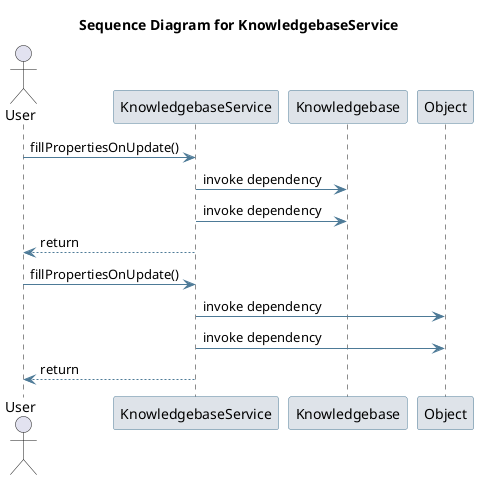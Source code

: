 @startuml
skinparam sequence {
 ArrowColor #4D7A97 
 ParticipantBorderColor #4D7A97 
 ParticipantBackgroundColor #DEE3E9 
}
title Sequence Diagram for KnowledgebaseService

actor User
User -> KnowledgebaseService: fillPropertiesOnUpdate()
participant Knowledgebase
KnowledgebaseService -> Knowledgebase: invoke dependency
KnowledgebaseService -> Knowledgebase: invoke dependency
KnowledgebaseService --> User : return
User -> KnowledgebaseService: fillPropertiesOnUpdate()
participant Object
KnowledgebaseService -> Object: invoke dependency
KnowledgebaseService -> Object: invoke dependency
KnowledgebaseService --> User : return
@enduml